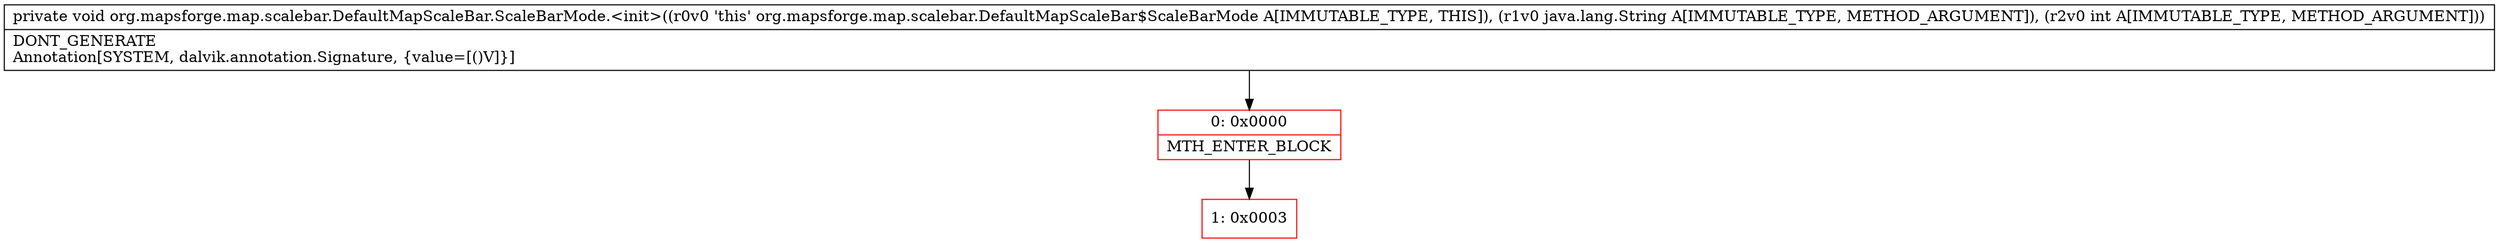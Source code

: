 digraph "CFG fororg.mapsforge.map.scalebar.DefaultMapScaleBar.ScaleBarMode.\<init\>(Ljava\/lang\/String;I)V" {
subgraph cluster_Region_1459109472 {
label = "R(0)";
node [shape=record,color=blue];
}
Node_0 [shape=record,color=red,label="{0\:\ 0x0000|MTH_ENTER_BLOCK\l}"];
Node_1 [shape=record,color=red,label="{1\:\ 0x0003}"];
MethodNode[shape=record,label="{private void org.mapsforge.map.scalebar.DefaultMapScaleBar.ScaleBarMode.\<init\>((r0v0 'this' org.mapsforge.map.scalebar.DefaultMapScaleBar$ScaleBarMode A[IMMUTABLE_TYPE, THIS]), (r1v0 java.lang.String A[IMMUTABLE_TYPE, METHOD_ARGUMENT]), (r2v0 int A[IMMUTABLE_TYPE, METHOD_ARGUMENT]))  | DONT_GENERATE\lAnnotation[SYSTEM, dalvik.annotation.Signature, \{value=[()V]\}]\l}"];
MethodNode -> Node_0;
Node_0 -> Node_1;
}

